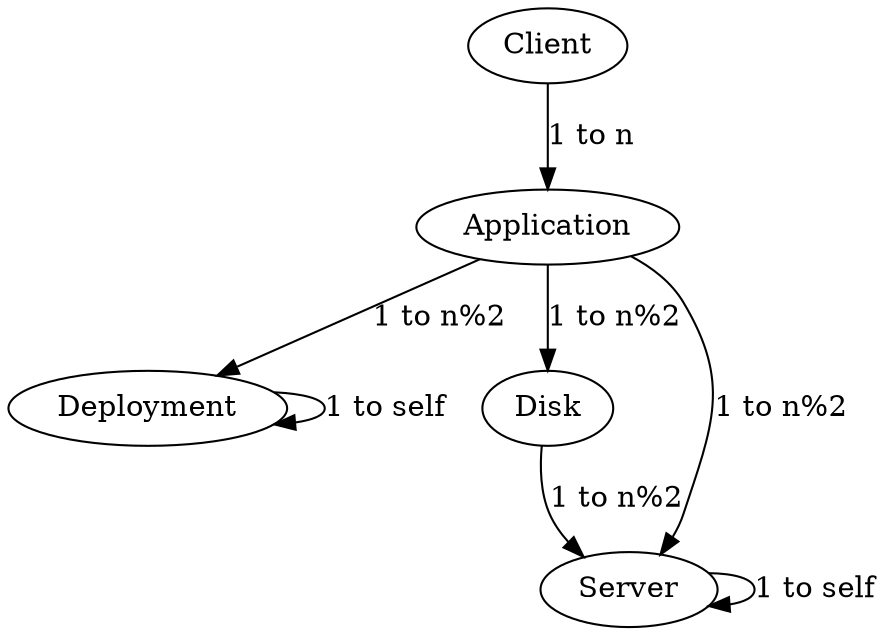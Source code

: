 digraph "" {
	node [label="\N"];
	C	[func=one,
		instances=1,
		label=Client];
	APP	[func="one(DB) & one(DP)",
		instances=4,
		label=Application];
	DP	[func=copy,
		instances=2,
		label=Deployment];
	DB	[func=one,
		instances=2,
		label=Disk];
	S	[func=copy,
		instances=6,
		label=Server];

	C -> APP	[label="1 to n"];

	APP -> DP	[label="1 to n%2"];
	APP -> S	[label="1 to n%2"];
	APP -> DB	[label="1 to n%2"];
	DB -> S	[label="1 to n%2"];

	S -> S	[label="1 to self"];
	DP -> DP	[label="1 to self"];
}

